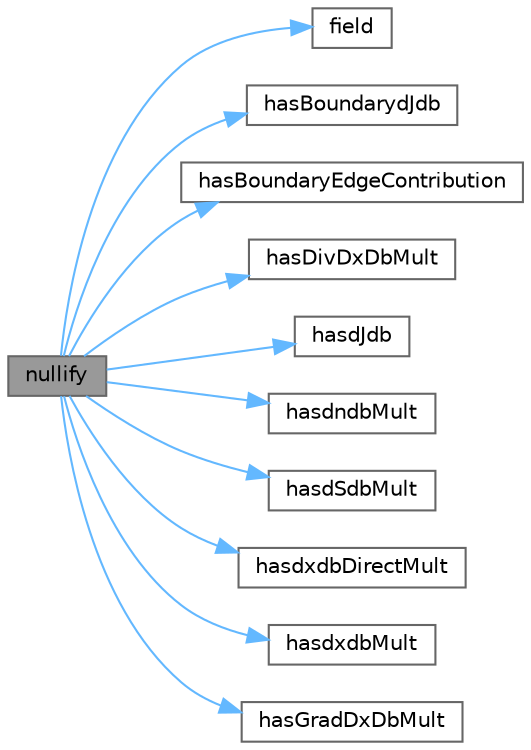 digraph "nullify"
{
 // LATEX_PDF_SIZE
  bgcolor="transparent";
  edge [fontname=Helvetica,fontsize=10,labelfontname=Helvetica,labelfontsize=10];
  node [fontname=Helvetica,fontsize=10,shape=box,height=0.2,width=0.4];
  rankdir="LR";
  Node1 [id="Node000001",label="nullify",height=0.2,width=0.4,color="gray40", fillcolor="grey60", style="filled", fontcolor="black",tooltip=" "];
  Node1 -> Node2 [id="edge1_Node000001_Node000002",color="steelblue1",style="solid",tooltip=" "];
  Node2 [id="Node000002",label="field",height=0.2,width=0.4,color="grey40", fillcolor="white", style="filled",URL="$combustion_2reactingFoam_2setRDeltaT_8H.html#a9698eee39c0e58c7c0df6fe1a4cc3168",tooltip=" "];
  Node1 -> Node3 [id="edge2_Node000001_Node000003",color="steelblue1",style="solid",tooltip=" "];
  Node3 [id="Node000003",label="hasBoundarydJdb",height=0.2,width=0.4,color="grey40", fillcolor="white", style="filled",URL="$classFoam_1_1objective.html#accd3dc494361d3b87854cb4761529808",tooltip=" "];
  Node1 -> Node4 [id="edge3_Node000001_Node000004",color="steelblue1",style="solid",tooltip=" "];
  Node4 [id="Node000004",label="hasBoundaryEdgeContribution",height=0.2,width=0.4,color="grey40", fillcolor="white", style="filled",URL="$classFoam_1_1objective.html#a32f52146682c920c4a715214e8440d42",tooltip=" "];
  Node1 -> Node5 [id="edge4_Node000001_Node000005",color="steelblue1",style="solid",tooltip=" "];
  Node5 [id="Node000005",label="hasDivDxDbMult",height=0.2,width=0.4,color="grey40", fillcolor="white", style="filled",URL="$classFoam_1_1objective.html#a98165d1c1db76264861d8a2008310e80",tooltip=" "];
  Node1 -> Node6 [id="edge5_Node000001_Node000006",color="steelblue1",style="solid",tooltip=" "];
  Node6 [id="Node000006",label="hasdJdb",height=0.2,width=0.4,color="grey40", fillcolor="white", style="filled",URL="$classFoam_1_1objective.html#ad8da7ebcfcf9cd149cc22069c9bf39fa",tooltip=" "];
  Node1 -> Node7 [id="edge6_Node000001_Node000007",color="steelblue1",style="solid",tooltip=" "];
  Node7 [id="Node000007",label="hasdndbMult",height=0.2,width=0.4,color="grey40", fillcolor="white", style="filled",URL="$classFoam_1_1objective.html#a2e41a385fa240f2a3d03f1d58a9fa498",tooltip=" "];
  Node1 -> Node8 [id="edge7_Node000001_Node000008",color="steelblue1",style="solid",tooltip=" "];
  Node8 [id="Node000008",label="hasdSdbMult",height=0.2,width=0.4,color="grey40", fillcolor="white", style="filled",URL="$classFoam_1_1objective.html#a2dffb94991f90ebcc371b00f8b9c81d1",tooltip=" "];
  Node1 -> Node9 [id="edge8_Node000001_Node000009",color="steelblue1",style="solid",tooltip=" "];
  Node9 [id="Node000009",label="hasdxdbDirectMult",height=0.2,width=0.4,color="grey40", fillcolor="white", style="filled",URL="$classFoam_1_1objective.html#aabbbf74a68f50fdccc693be02ca94646",tooltip=" "];
  Node1 -> Node10 [id="edge9_Node000001_Node000010",color="steelblue1",style="solid",tooltip=" "];
  Node10 [id="Node000010",label="hasdxdbMult",height=0.2,width=0.4,color="grey40", fillcolor="white", style="filled",URL="$classFoam_1_1objective.html#ab5305d82ed79d2890c3c6ae805b5958d",tooltip=" "];
  Node1 -> Node11 [id="edge10_Node000001_Node000011",color="steelblue1",style="solid",tooltip=" "];
  Node11 [id="Node000011",label="hasGradDxDbMult",height=0.2,width=0.4,color="grey40", fillcolor="white", style="filled",URL="$classFoam_1_1objective.html#a346d265cf916c272f3b15f520c755ec1",tooltip=" "];
}
